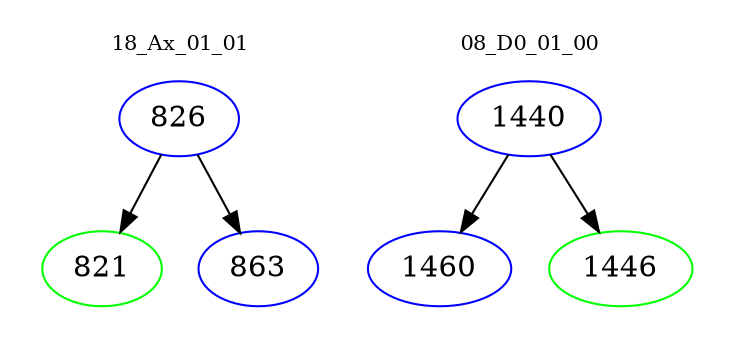 digraph{
subgraph cluster_0 {
color = white
label = "18_Ax_01_01";
fontsize=10;
T0_826 [label="826", color="blue"]
T0_826 -> T0_821 [color="black"]
T0_821 [label="821", color="green"]
T0_826 -> T0_863 [color="black"]
T0_863 [label="863", color="blue"]
}
subgraph cluster_1 {
color = white
label = "08_D0_01_00";
fontsize=10;
T1_1440 [label="1440", color="blue"]
T1_1440 -> T1_1460 [color="black"]
T1_1460 [label="1460", color="blue"]
T1_1440 -> T1_1446 [color="black"]
T1_1446 [label="1446", color="green"]
}
}
